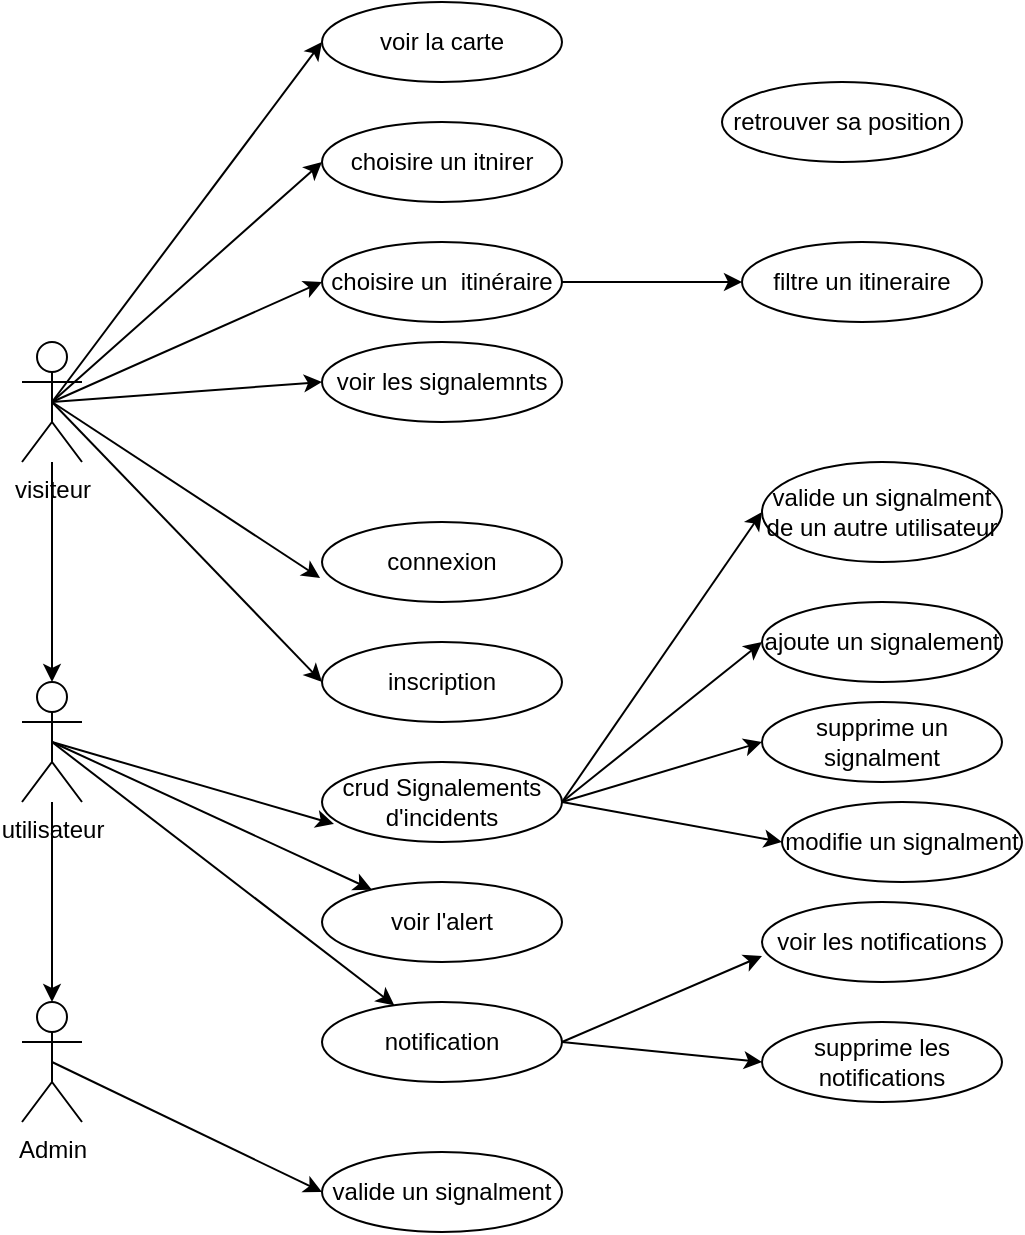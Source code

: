 <mxfile version="26.0.5">
  <diagram name="Pagina-1" id="4tZt_NhNlfAzt6meS1XW">
    <mxGraphModel dx="1434" dy="746" grid="1" gridSize="10" guides="1" tooltips="1" connect="1" arrows="1" fold="1" page="1" pageScale="1" pageWidth="827" pageHeight="1169" math="0" shadow="0">
      <root>
        <mxCell id="0" />
        <mxCell id="1" parent="0" />
        <mxCell id="Jw-5Fzuu9ZcGU-8pzG4B-3" value="" style="edgeStyle=orthogonalEdgeStyle;rounded=0;orthogonalLoop=1;jettySize=auto;html=1;" edge="1" parent="1" source="Jw-5Fzuu9ZcGU-8pzG4B-1" target="Jw-5Fzuu9ZcGU-8pzG4B-2">
          <mxGeometry relative="1" as="geometry" />
        </mxCell>
        <mxCell id="Jw-5Fzuu9ZcGU-8pzG4B-18" style="edgeStyle=none;rounded=0;orthogonalLoop=1;jettySize=auto;html=1;exitX=0.5;exitY=0.5;exitDx=0;exitDy=0;exitPerimeter=0;entryX=0;entryY=0.5;entryDx=0;entryDy=0;" edge="1" parent="1" source="Jw-5Fzuu9ZcGU-8pzG4B-1" target="Jw-5Fzuu9ZcGU-8pzG4B-6">
          <mxGeometry relative="1" as="geometry" />
        </mxCell>
        <mxCell id="Jw-5Fzuu9ZcGU-8pzG4B-19" style="edgeStyle=none;rounded=0;orthogonalLoop=1;jettySize=auto;html=1;exitX=0.5;exitY=0.5;exitDx=0;exitDy=0;exitPerimeter=0;entryX=0;entryY=0.5;entryDx=0;entryDy=0;" edge="1" parent="1" source="Jw-5Fzuu9ZcGU-8pzG4B-1" target="Jw-5Fzuu9ZcGU-8pzG4B-7">
          <mxGeometry relative="1" as="geometry" />
        </mxCell>
        <mxCell id="Jw-5Fzuu9ZcGU-8pzG4B-23" style="edgeStyle=none;rounded=0;orthogonalLoop=1;jettySize=auto;html=1;exitX=0.5;exitY=0.5;exitDx=0;exitDy=0;exitPerimeter=0;entryX=0;entryY=0.5;entryDx=0;entryDy=0;" edge="1" parent="1" source="Jw-5Fzuu9ZcGU-8pzG4B-1" target="Jw-5Fzuu9ZcGU-8pzG4B-5">
          <mxGeometry relative="1" as="geometry" />
        </mxCell>
        <mxCell id="Jw-5Fzuu9ZcGU-8pzG4B-51" style="edgeStyle=none;rounded=0;orthogonalLoop=1;jettySize=auto;html=1;exitX=0.5;exitY=0.5;exitDx=0;exitDy=0;exitPerimeter=0;entryX=0;entryY=0.5;entryDx=0;entryDy=0;" edge="1" parent="1" source="Jw-5Fzuu9ZcGU-8pzG4B-1" target="Jw-5Fzuu9ZcGU-8pzG4B-49">
          <mxGeometry relative="1" as="geometry" />
        </mxCell>
        <mxCell id="Jw-5Fzuu9ZcGU-8pzG4B-57" style="edgeStyle=none;rounded=0;orthogonalLoop=1;jettySize=auto;html=1;exitX=0.5;exitY=0.5;exitDx=0;exitDy=0;exitPerimeter=0;entryX=0;entryY=0.5;entryDx=0;entryDy=0;" edge="1" parent="1" source="Jw-5Fzuu9ZcGU-8pzG4B-1" target="Jw-5Fzuu9ZcGU-8pzG4B-9">
          <mxGeometry relative="1" as="geometry" />
        </mxCell>
        <mxCell id="Jw-5Fzuu9ZcGU-8pzG4B-1" value="visiteur" style="shape=umlActor;verticalLabelPosition=bottom;verticalAlign=top;html=1;outlineConnect=0;" vertex="1" parent="1">
          <mxGeometry x="90" y="180" width="30" height="60" as="geometry" />
        </mxCell>
        <mxCell id="Jw-5Fzuu9ZcGU-8pzG4B-35" style="edgeStyle=none;rounded=0;orthogonalLoop=1;jettySize=auto;html=1;exitX=0.5;exitY=0.5;exitDx=0;exitDy=0;exitPerimeter=0;" edge="1" parent="1" source="Jw-5Fzuu9ZcGU-8pzG4B-2" target="Jw-5Fzuu9ZcGU-8pzG4B-34">
          <mxGeometry relative="1" as="geometry" />
        </mxCell>
        <mxCell id="Jw-5Fzuu9ZcGU-8pzG4B-43" style="edgeStyle=none;rounded=0;orthogonalLoop=1;jettySize=auto;html=1;exitX=0.5;exitY=0.5;exitDx=0;exitDy=0;exitPerimeter=0;" edge="1" parent="1" source="Jw-5Fzuu9ZcGU-8pzG4B-2" target="Jw-5Fzuu9ZcGU-8pzG4B-42">
          <mxGeometry relative="1" as="geometry" />
        </mxCell>
        <mxCell id="Jw-5Fzuu9ZcGU-8pzG4B-2" value="utilisateur" style="shape=umlActor;verticalLabelPosition=bottom;verticalAlign=top;html=1;outlineConnect=0;" vertex="1" parent="1">
          <mxGeometry x="90" y="350" width="30" height="60" as="geometry" />
        </mxCell>
        <mxCell id="Jw-5Fzuu9ZcGU-8pzG4B-40" style="edgeStyle=none;rounded=0;orthogonalLoop=1;jettySize=auto;html=1;exitX=0.5;exitY=0.5;exitDx=0;exitDy=0;exitPerimeter=0;entryX=0;entryY=0.5;entryDx=0;entryDy=0;" edge="1" parent="1" source="Jw-5Fzuu9ZcGU-8pzG4B-4" target="Jw-5Fzuu9ZcGU-8pzG4B-11">
          <mxGeometry relative="1" as="geometry" />
        </mxCell>
        <mxCell id="Jw-5Fzuu9ZcGU-8pzG4B-4" value="Admin" style="shape=umlActor;verticalLabelPosition=bottom;verticalAlign=top;html=1;outlineConnect=0;" vertex="1" parent="1">
          <mxGeometry x="90" y="510" width="30" height="60" as="geometry" />
        </mxCell>
        <mxCell id="Jw-5Fzuu9ZcGU-8pzG4B-5" value="voir la carte" style="ellipse;whiteSpace=wrap;html=1;" vertex="1" parent="1">
          <mxGeometry x="240" y="10" width="120" height="40" as="geometry" />
        </mxCell>
        <mxCell id="Jw-5Fzuu9ZcGU-8pzG4B-6" value="choisire un itnirer" style="ellipse;whiteSpace=wrap;html=1;" vertex="1" parent="1">
          <mxGeometry x="240" y="70" width="120" height="40" as="geometry" />
        </mxCell>
        <mxCell id="Jw-5Fzuu9ZcGU-8pzG4B-60" style="edgeStyle=none;rounded=0;orthogonalLoop=1;jettySize=auto;html=1;exitX=1;exitY=0.5;exitDx=0;exitDy=0;entryX=0;entryY=0.5;entryDx=0;entryDy=0;" edge="1" parent="1" source="Jw-5Fzuu9ZcGU-8pzG4B-7" target="Jw-5Fzuu9ZcGU-8pzG4B-58">
          <mxGeometry relative="1" as="geometry" />
        </mxCell>
        <mxCell id="Jw-5Fzuu9ZcGU-8pzG4B-7" value="choisire un&amp;nbsp;&amp;nbsp;itinéraire" style="ellipse;whiteSpace=wrap;html=1;" vertex="1" parent="1">
          <mxGeometry x="240" y="130" width="120" height="40" as="geometry" />
        </mxCell>
        <mxCell id="Jw-5Fzuu9ZcGU-8pzG4B-8" style="edgeStyle=orthogonalEdgeStyle;rounded=0;orthogonalLoop=1;jettySize=auto;html=1;entryX=0.5;entryY=0;entryDx=0;entryDy=0;entryPerimeter=0;" edge="1" parent="1" source="Jw-5Fzuu9ZcGU-8pzG4B-2" target="Jw-5Fzuu9ZcGU-8pzG4B-4">
          <mxGeometry relative="1" as="geometry" />
        </mxCell>
        <mxCell id="Jw-5Fzuu9ZcGU-8pzG4B-9" value="inscription" style="ellipse;whiteSpace=wrap;html=1;" vertex="1" parent="1">
          <mxGeometry x="240" y="330" width="120" height="40" as="geometry" />
        </mxCell>
        <mxCell id="Jw-5Fzuu9ZcGU-8pzG4B-11" value="valide un signalment" style="ellipse;whiteSpace=wrap;html=1;" vertex="1" parent="1">
          <mxGeometry x="240" y="585" width="120" height="40" as="geometry" />
        </mxCell>
        <mxCell id="Jw-5Fzuu9ZcGU-8pzG4B-12" value="connexion" style="ellipse;whiteSpace=wrap;html=1;" vertex="1" parent="1">
          <mxGeometry x="240" y="270" width="120" height="40" as="geometry" />
        </mxCell>
        <mxCell id="Jw-5Fzuu9ZcGU-8pzG4B-37" style="edgeStyle=none;rounded=0;orthogonalLoop=1;jettySize=auto;html=1;exitX=1;exitY=0.5;exitDx=0;exitDy=0;entryX=0;entryY=0.5;entryDx=0;entryDy=0;" edge="1" parent="1" source="Jw-5Fzuu9ZcGU-8pzG4B-28" target="Jw-5Fzuu9ZcGU-8pzG4B-30">
          <mxGeometry relative="1" as="geometry" />
        </mxCell>
        <mxCell id="Jw-5Fzuu9ZcGU-8pzG4B-38" style="edgeStyle=none;rounded=0;orthogonalLoop=1;jettySize=auto;html=1;exitX=1;exitY=0.5;exitDx=0;exitDy=0;entryX=0;entryY=0.5;entryDx=0;entryDy=0;" edge="1" parent="1" source="Jw-5Fzuu9ZcGU-8pzG4B-28" target="Jw-5Fzuu9ZcGU-8pzG4B-29">
          <mxGeometry relative="1" as="geometry" />
        </mxCell>
        <mxCell id="Jw-5Fzuu9ZcGU-8pzG4B-39" style="edgeStyle=none;rounded=0;orthogonalLoop=1;jettySize=auto;html=1;exitX=1;exitY=0.5;exitDx=0;exitDy=0;entryX=0;entryY=0.5;entryDx=0;entryDy=0;" edge="1" parent="1" source="Jw-5Fzuu9ZcGU-8pzG4B-28" target="Jw-5Fzuu9ZcGU-8pzG4B-31">
          <mxGeometry relative="1" as="geometry" />
        </mxCell>
        <mxCell id="Jw-5Fzuu9ZcGU-8pzG4B-55" style="edgeStyle=none;rounded=0;orthogonalLoop=1;jettySize=auto;html=1;exitX=1;exitY=0.5;exitDx=0;exitDy=0;entryX=0;entryY=0.5;entryDx=0;entryDy=0;" edge="1" parent="1" source="Jw-5Fzuu9ZcGU-8pzG4B-28" target="Jw-5Fzuu9ZcGU-8pzG4B-54">
          <mxGeometry relative="1" as="geometry" />
        </mxCell>
        <mxCell id="Jw-5Fzuu9ZcGU-8pzG4B-28" value="&lt;font style=&quot;font-size: 12px;&quot; face=&quot;Helvetica&quot;&gt;crud&amp;nbsp;Signalements d&#39;incidents&lt;/font&gt;" style="ellipse;whiteSpace=wrap;html=1;" vertex="1" parent="1">
          <mxGeometry x="240" y="390" width="120" height="40" as="geometry" />
        </mxCell>
        <mxCell id="Jw-5Fzuu9ZcGU-8pzG4B-29" value="supprime un signalment" style="ellipse;whiteSpace=wrap;html=1;" vertex="1" parent="1">
          <mxGeometry x="460" y="360" width="120" height="40" as="geometry" />
        </mxCell>
        <mxCell id="Jw-5Fzuu9ZcGU-8pzG4B-30" value="ajoute un signalement" style="ellipse;whiteSpace=wrap;html=1;" vertex="1" parent="1">
          <mxGeometry x="460" y="310" width="120" height="40" as="geometry" />
        </mxCell>
        <mxCell id="Jw-5Fzuu9ZcGU-8pzG4B-31" value="modifie un signalment" style="ellipse;whiteSpace=wrap;html=1;" vertex="1" parent="1">
          <mxGeometry x="470" y="410" width="120" height="40" as="geometry" />
        </mxCell>
        <mxCell id="Jw-5Fzuu9ZcGU-8pzG4B-32" style="edgeStyle=none;rounded=0;orthogonalLoop=1;jettySize=auto;html=1;exitX=0.5;exitY=0.5;exitDx=0;exitDy=0;exitPerimeter=0;entryX=0.05;entryY=0.775;entryDx=0;entryDy=0;entryPerimeter=0;" edge="1" parent="1" source="Jw-5Fzuu9ZcGU-8pzG4B-2" target="Jw-5Fzuu9ZcGU-8pzG4B-28">
          <mxGeometry relative="1" as="geometry" />
        </mxCell>
        <mxCell id="Jw-5Fzuu9ZcGU-8pzG4B-34" value="&lt;font style=&quot;font-size: 12px;&quot; face=&quot;Helvetica&quot;&gt;voir l&#39;alert&lt;/font&gt;" style="ellipse;whiteSpace=wrap;html=1;" vertex="1" parent="1">
          <mxGeometry x="240" y="450" width="120" height="40" as="geometry" />
        </mxCell>
        <mxCell id="Jw-5Fzuu9ZcGU-8pzG4B-47" style="edgeStyle=none;rounded=0;orthogonalLoop=1;jettySize=auto;html=1;exitX=1;exitY=0.5;exitDx=0;exitDy=0;entryX=0;entryY=0.5;entryDx=0;entryDy=0;" edge="1" parent="1" source="Jw-5Fzuu9ZcGU-8pzG4B-42" target="Jw-5Fzuu9ZcGU-8pzG4B-45">
          <mxGeometry relative="1" as="geometry" />
        </mxCell>
        <mxCell id="Jw-5Fzuu9ZcGU-8pzG4B-42" value="notification" style="ellipse;whiteSpace=wrap;html=1;" vertex="1" parent="1">
          <mxGeometry x="240" y="510" width="120" height="40" as="geometry" />
        </mxCell>
        <mxCell id="Jw-5Fzuu9ZcGU-8pzG4B-44" value="voir les notifications" style="ellipse;whiteSpace=wrap;html=1;" vertex="1" parent="1">
          <mxGeometry x="460" y="460" width="120" height="40" as="geometry" />
        </mxCell>
        <mxCell id="Jw-5Fzuu9ZcGU-8pzG4B-45" value="supprime les notifications" style="ellipse;whiteSpace=wrap;html=1;" vertex="1" parent="1">
          <mxGeometry x="460" y="520" width="120" height="40" as="geometry" />
        </mxCell>
        <mxCell id="Jw-5Fzuu9ZcGU-8pzG4B-46" style="edgeStyle=none;rounded=0;orthogonalLoop=1;jettySize=auto;html=1;exitX=1;exitY=0.5;exitDx=0;exitDy=0;entryX=0;entryY=0.675;entryDx=0;entryDy=0;entryPerimeter=0;" edge="1" parent="1" source="Jw-5Fzuu9ZcGU-8pzG4B-42" target="Jw-5Fzuu9ZcGU-8pzG4B-44">
          <mxGeometry relative="1" as="geometry" />
        </mxCell>
        <mxCell id="Jw-5Fzuu9ZcGU-8pzG4B-49" value="voir les signalemnts" style="ellipse;whiteSpace=wrap;html=1;" vertex="1" parent="1">
          <mxGeometry x="240" y="180" width="120" height="40" as="geometry" />
        </mxCell>
        <mxCell id="Jw-5Fzuu9ZcGU-8pzG4B-54" value="valide un signalment de un autre utilisateur" style="ellipse;whiteSpace=wrap;html=1;" vertex="1" parent="1">
          <mxGeometry x="460" y="240" width="120" height="50" as="geometry" />
        </mxCell>
        <mxCell id="Jw-5Fzuu9ZcGU-8pzG4B-56" style="edgeStyle=none;rounded=0;orthogonalLoop=1;jettySize=auto;html=1;exitX=0.5;exitY=0.5;exitDx=0;exitDy=0;exitPerimeter=0;entryX=-0.008;entryY=0.7;entryDx=0;entryDy=0;entryPerimeter=0;" edge="1" parent="1" source="Jw-5Fzuu9ZcGU-8pzG4B-1" target="Jw-5Fzuu9ZcGU-8pzG4B-12">
          <mxGeometry relative="1" as="geometry" />
        </mxCell>
        <mxCell id="Jw-5Fzuu9ZcGU-8pzG4B-58" value="filtre un itineraire" style="ellipse;whiteSpace=wrap;html=1;" vertex="1" parent="1">
          <mxGeometry x="450" y="130" width="120" height="40" as="geometry" />
        </mxCell>
        <mxCell id="Jw-5Fzuu9ZcGU-8pzG4B-61" value="retrouver sa position" style="ellipse;whiteSpace=wrap;html=1;" vertex="1" parent="1">
          <mxGeometry x="440" y="50" width="120" height="40" as="geometry" />
        </mxCell>
      </root>
    </mxGraphModel>
  </diagram>
</mxfile>
